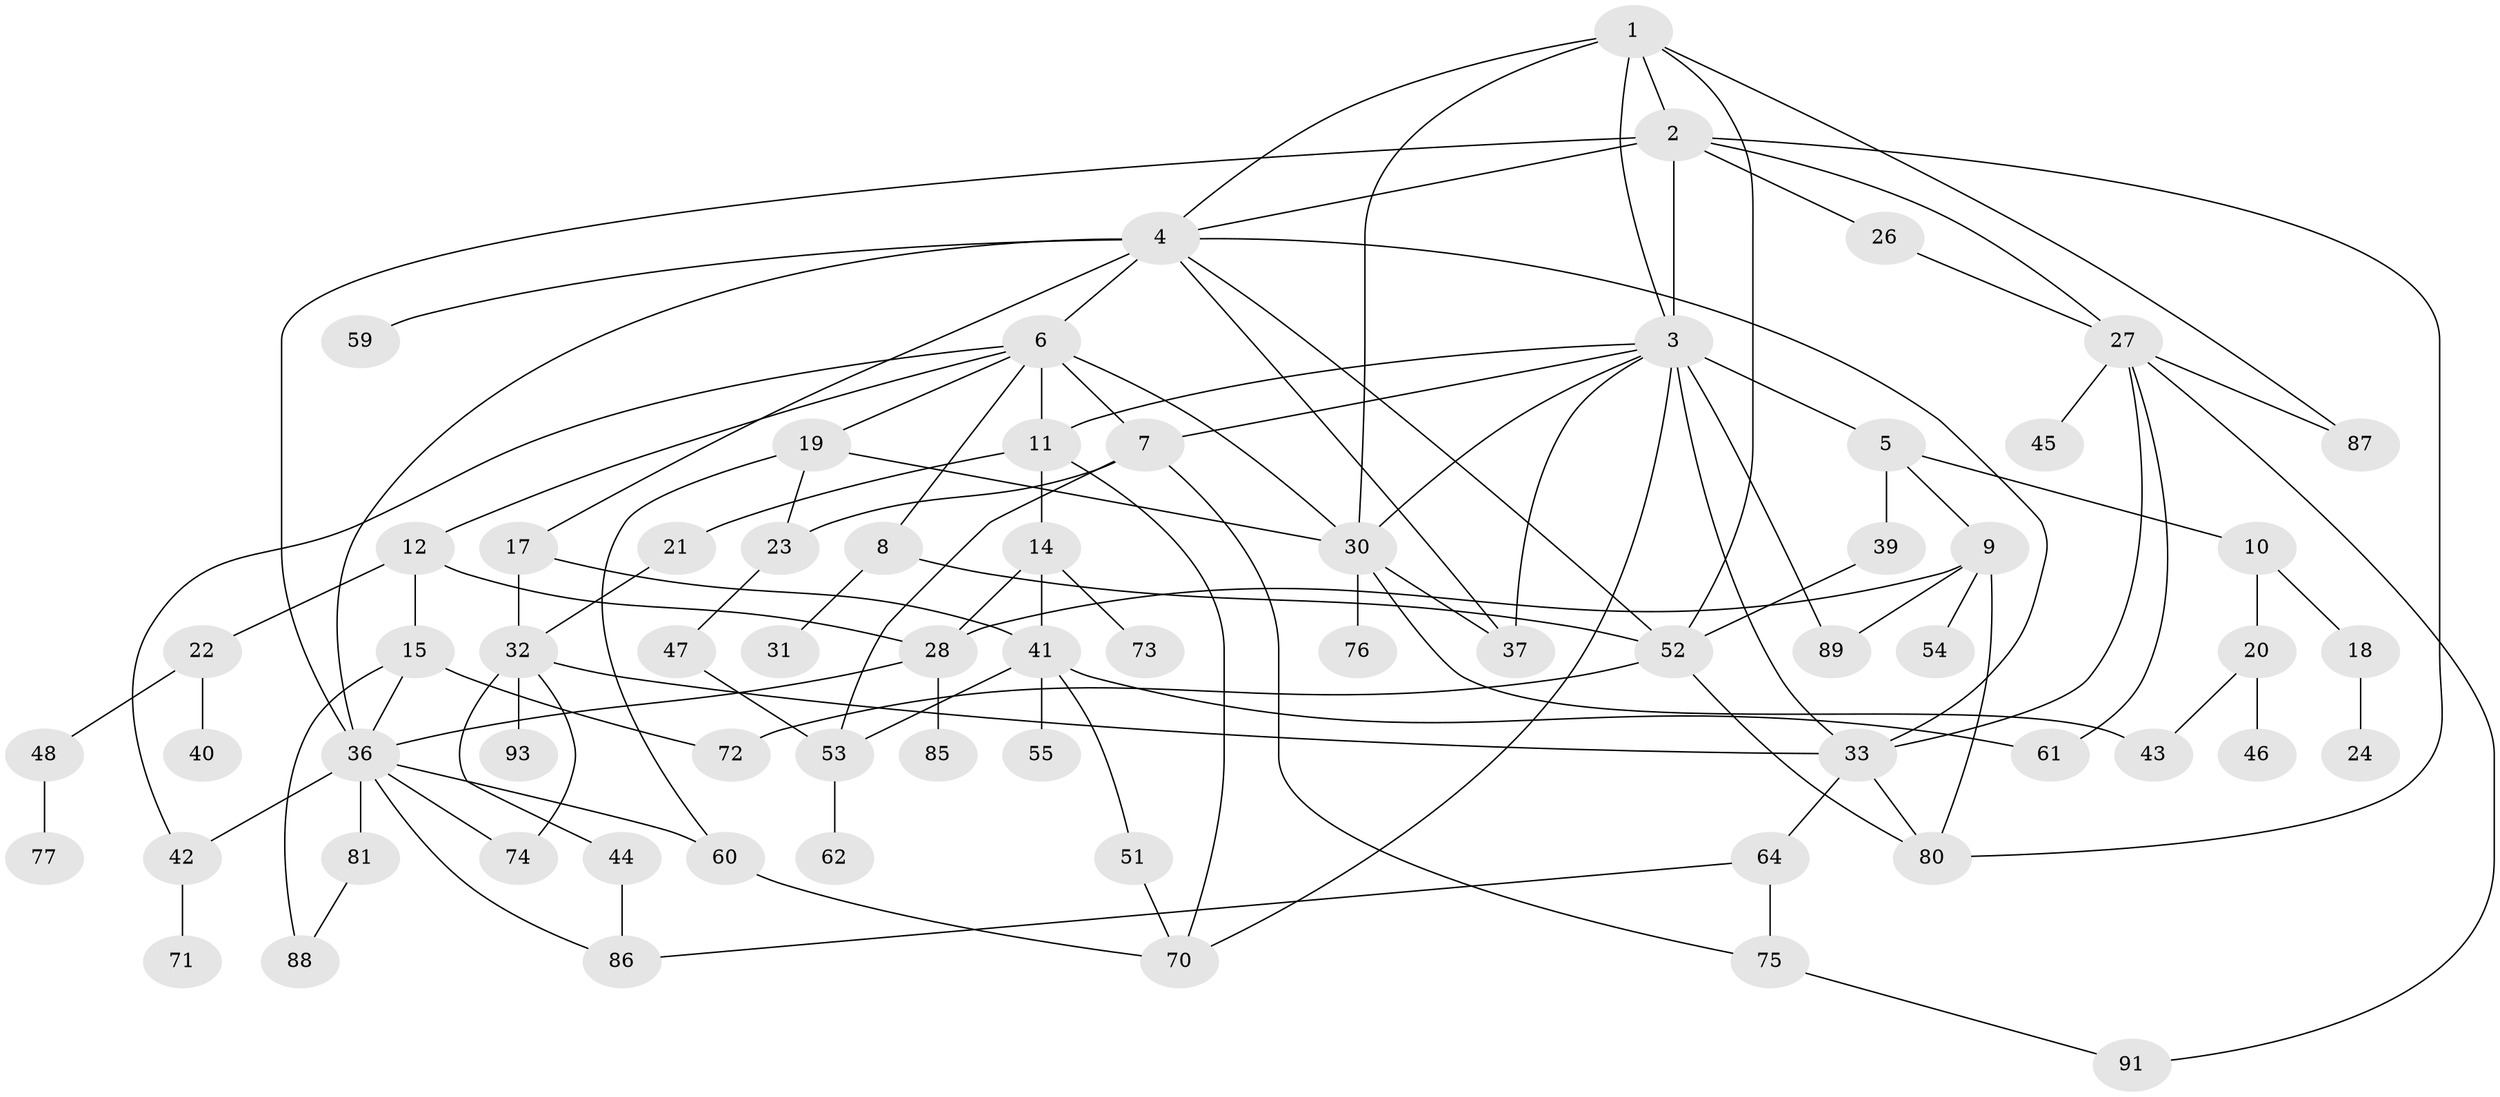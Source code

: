 // original degree distribution, {6: 0.01020408163265306, 7: 0.02040816326530612, 5: 0.09183673469387756, 4: 0.17346938775510204, 9: 0.01020408163265306, 3: 0.24489795918367346, 2: 0.25510204081632654, 1: 0.1836734693877551, 8: 0.01020408163265306}
// Generated by graph-tools (version 1.1) at 2025/16/03/04/25 18:16:59]
// undirected, 68 vertices, 112 edges
graph export_dot {
graph [start="1"]
  node [color=gray90,style=filled];
  1;
  2;
  3 [super="+29"];
  4 [super="+13+68"];
  5;
  6;
  7;
  8;
  9;
  10;
  11;
  12;
  14 [super="+65"];
  15;
  17 [super="+34+38"];
  18;
  19 [super="+90"];
  20;
  21;
  22;
  23 [super="+25"];
  24;
  26;
  27 [super="+95"];
  28 [super="+35"];
  30 [super="+49+98"];
  31;
  32 [super="+78"];
  33 [super="+79"];
  36 [super="+97+66+82"];
  37;
  39;
  40;
  41 [super="+50"];
  42;
  43;
  44;
  45;
  46;
  47;
  48 [super="+58"];
  51;
  52 [super="+63"];
  53 [super="+56+67+94"];
  54;
  55;
  59;
  60 [super="+92"];
  61;
  62;
  64;
  70;
  71;
  72;
  73;
  74;
  75;
  76;
  77;
  80 [super="+84"];
  81;
  85;
  86;
  87;
  88;
  89;
  91;
  93;
  1 -- 2;
  1 -- 3;
  1 -- 52;
  1 -- 87;
  1 -- 30;
  1 -- 4;
  2 -- 4;
  2 -- 26;
  2 -- 36;
  2 -- 27;
  2 -- 80;
  2 -- 3;
  3 -- 5;
  3 -- 70;
  3 -- 11;
  3 -- 37;
  3 -- 89;
  3 -- 33;
  3 -- 7;
  3 -- 30;
  4 -- 6 [weight=2];
  4 -- 33;
  4 -- 17;
  4 -- 36;
  4 -- 52;
  4 -- 59;
  4 -- 37;
  5 -- 9;
  5 -- 10;
  5 -- 39;
  6 -- 7;
  6 -- 8;
  6 -- 11;
  6 -- 12;
  6 -- 19;
  6 -- 42;
  6 -- 30;
  7 -- 23;
  7 -- 75;
  7 -- 53;
  8 -- 31;
  8 -- 52;
  9 -- 54;
  9 -- 89;
  9 -- 28;
  9 -- 80;
  10 -- 18;
  10 -- 20;
  11 -- 14;
  11 -- 21;
  11 -- 70;
  12 -- 15;
  12 -- 22;
  12 -- 28;
  14 -- 28;
  14 -- 73;
  14 -- 41;
  15 -- 36;
  15 -- 88;
  15 -- 72;
  17 -- 32;
  17 -- 41;
  18 -- 24;
  19 -- 30;
  19 -- 23;
  19 -- 60;
  20 -- 43;
  20 -- 46;
  21 -- 32;
  22 -- 40;
  22 -- 48;
  23 -- 47;
  26 -- 27;
  27 -- 33;
  27 -- 45;
  27 -- 61;
  27 -- 91;
  27 -- 87;
  28 -- 85;
  28 -- 36;
  30 -- 37;
  30 -- 76;
  30 -- 43;
  32 -- 44;
  32 -- 93;
  32 -- 74;
  32 -- 33;
  33 -- 64;
  33 -- 80;
  36 -- 60;
  36 -- 81;
  36 -- 86;
  36 -- 74 [weight=2];
  36 -- 42;
  39 -- 52;
  41 -- 55;
  41 -- 61;
  41 -- 51;
  41 -- 53;
  42 -- 71;
  44 -- 86;
  47 -- 53;
  48 -- 77;
  51 -- 70;
  52 -- 72;
  52 -- 80;
  53 -- 62;
  60 -- 70;
  64 -- 75;
  64 -- 86;
  75 -- 91;
  81 -- 88;
}
